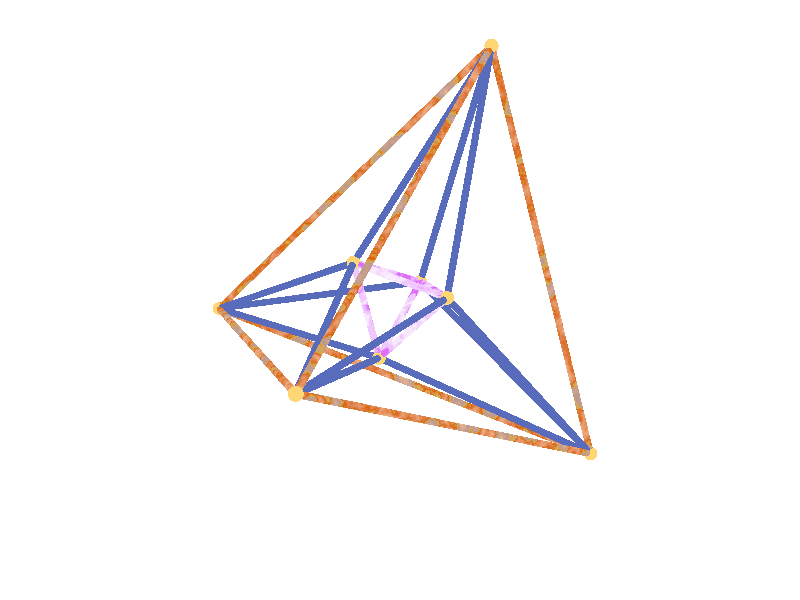 //EXAMPLE OF PROJECTION OF 16-CELL
//EDGE FRAMEWORK
//ADAPTED FROM KELCY MONDAY

//Files with predefined colors and textures
#include "colors.inc"
#include "glass.inc"
#include "golds.inc"
#include "metals.inc"
#include "stones.inc"
#include "woods.inc"
#include "textures.inc"

//Place the camera
camera {
   sky <0,0,1>          //Don't change this
   direction <-1,0,0>   //Don't change this
   right <-4/3,0,0>     //Don't change this
   location  <3,8,13>  //Camera location
   look_at   <0,0,0>    //Where camera is pointing
   angle 25       //Angle of the view
}

//Ambient light to "brighten up" darker pictures
global_settings { ambient_light White }
global_settings { max_trace_level 10 }


//Place a light
light_source {
   <10,20,30>
   color White*2
}

//Set a background color
background { color White }

//Specify the number of vertices
#declare n=8;

//List the vertices of the 16-cell
#declare p =
  array[n][4]
  {
   {1,0,0,0},   //0
   {0,1,0,0},   //1
   {0,0,1,0},   //2
   {0,0,0,1},   //3
   {-1,0,0,0},  //4
   {0,-1,0,0},  //5
   {0,0,-1,0},  //6
   {0,0,0,-1},  //7
  };

//Create the array to collect the projected points
#declare q = array[n];

//Specify the direction of projection
#declare a=1;
#declare b=1;
#declare c=1;
#declare d=1;

//Specify the amount of translation away from the origin
//Translating far away (large positive number) lessens perspective

#declare pp=.4;

//Perform perspective calculations

#declare f=pp*(a*a+b*b+c*c+d*d);
#declare i=0;
#while(i<n)
  #declare p0=p[i][0]+pp*a;
  #declare p1=p[i][1]+pp*b;
  #declare p2=p[i][2]+pp*c;
  #declare p3=p[i][3]+pp*d;
  #declare g=f/(a*p0+b*p1+c*p2+d*p3);
  #declare p[i][0]=p0*g;
  #declare p[i][1]=p1*g;
  #declare p[i][2]=p2*g;
  #declare p[i][3]=p3*g;
  #declare i=i+1;
#end

//Project the points into three dimensions
#declare l=sqrt(a*a+b*b+c*c+d*d);
#declare i=0;
#while(i<n)
  #declare q[i]=
    < (d*p[i][0]+c*p[i][1]-b*p[i][2]-a*p[i][3])/l,
      (-c*p[i][0]+d*p[i][1]+a*p[i][2]-b*p[i][3])/l,
      (b*p[i][0]-a*p[i][1]+d*p[i][2]-c*p[i][3])/l >;
  #declare i=i+1;
#end

#declare r=.03;

//Edges of the projection
union{
cylinder { q[0], q[1], r }
cylinder { q[0], q[2], r }
cylinder { q[0], q[3], r }

cylinder { q[1], q[0], r }
cylinder { q[1], q[2], r }
cylinder { q[1], q[3], r }

cylinder { q[2], q[0], r }
cylinder { q[2], q[1], r }
cylinder { q[2], q[3], r }

cylinder { q[3], q[0], r }
cylinder { q[3], q[1], r }
cylinder { q[3], q[2], r }

texture{Lightning2}
}
    
    
union{
cylinder { q[0], q[5], r }
cylinder { q[0], q[6], r }
cylinder { q[0], q[7], r }  

cylinder { q[1], q[4], r }
cylinder { q[1], q[6], r }

cylinder { q[2], q[4], r }
cylinder { q[2], q[5], r }
cylinder { q[2], q[7], r }

cylinder { q[3], q[4], r }
cylinder { q[3], q[5], r }
cylinder { q[3], q[6], r }

cylinder { q[4], q[1], r }
cylinder { q[4], q[2], r }
cylinder { q[4], q[3], r }

cylinder { q[5], q[0], r }
cylinder { q[5], q[2], r }
cylinder { q[5], q[3], r }

cylinder { q[6], q[0], r }
cylinder { q[6], q[1], r }
cylinder { q[6], q[3], r }

cylinder { q[7], q[0], r }
cylinder { q[7], q[1], r }
cylinder { q[7], q[2], r }
      
texture {Vicks_Bottle_Glass}
}      


union{
cylinder { q[4], q[5], r }
cylinder { q[4], q[6], r }
cylinder { q[4], q[7], r }

cylinder { q[5], q[4], r }
cylinder { q[5], q[6], r }
cylinder { q[5], q[7], r }

cylinder { q[6], q[4], r }
cylinder { q[6], q[5], r }
cylinder { q[6], q[7], r }

cylinder { q[7], q[4], r }
cylinder { q[7], q[5], r }
cylinder { q[7], q[6], r }

texture {Rust}
}

#declare s=.06;

//Vertices of the projection
union{
sphere{q[0],s}
sphere{q[1],s}
sphere{q[2],s}
sphere{q[3],s}
sphere{q[4],s}
sphere{q[5],s}
sphere{q[6],s}
sphere{q[7],s}
texture {T_Gold_1A}
}
